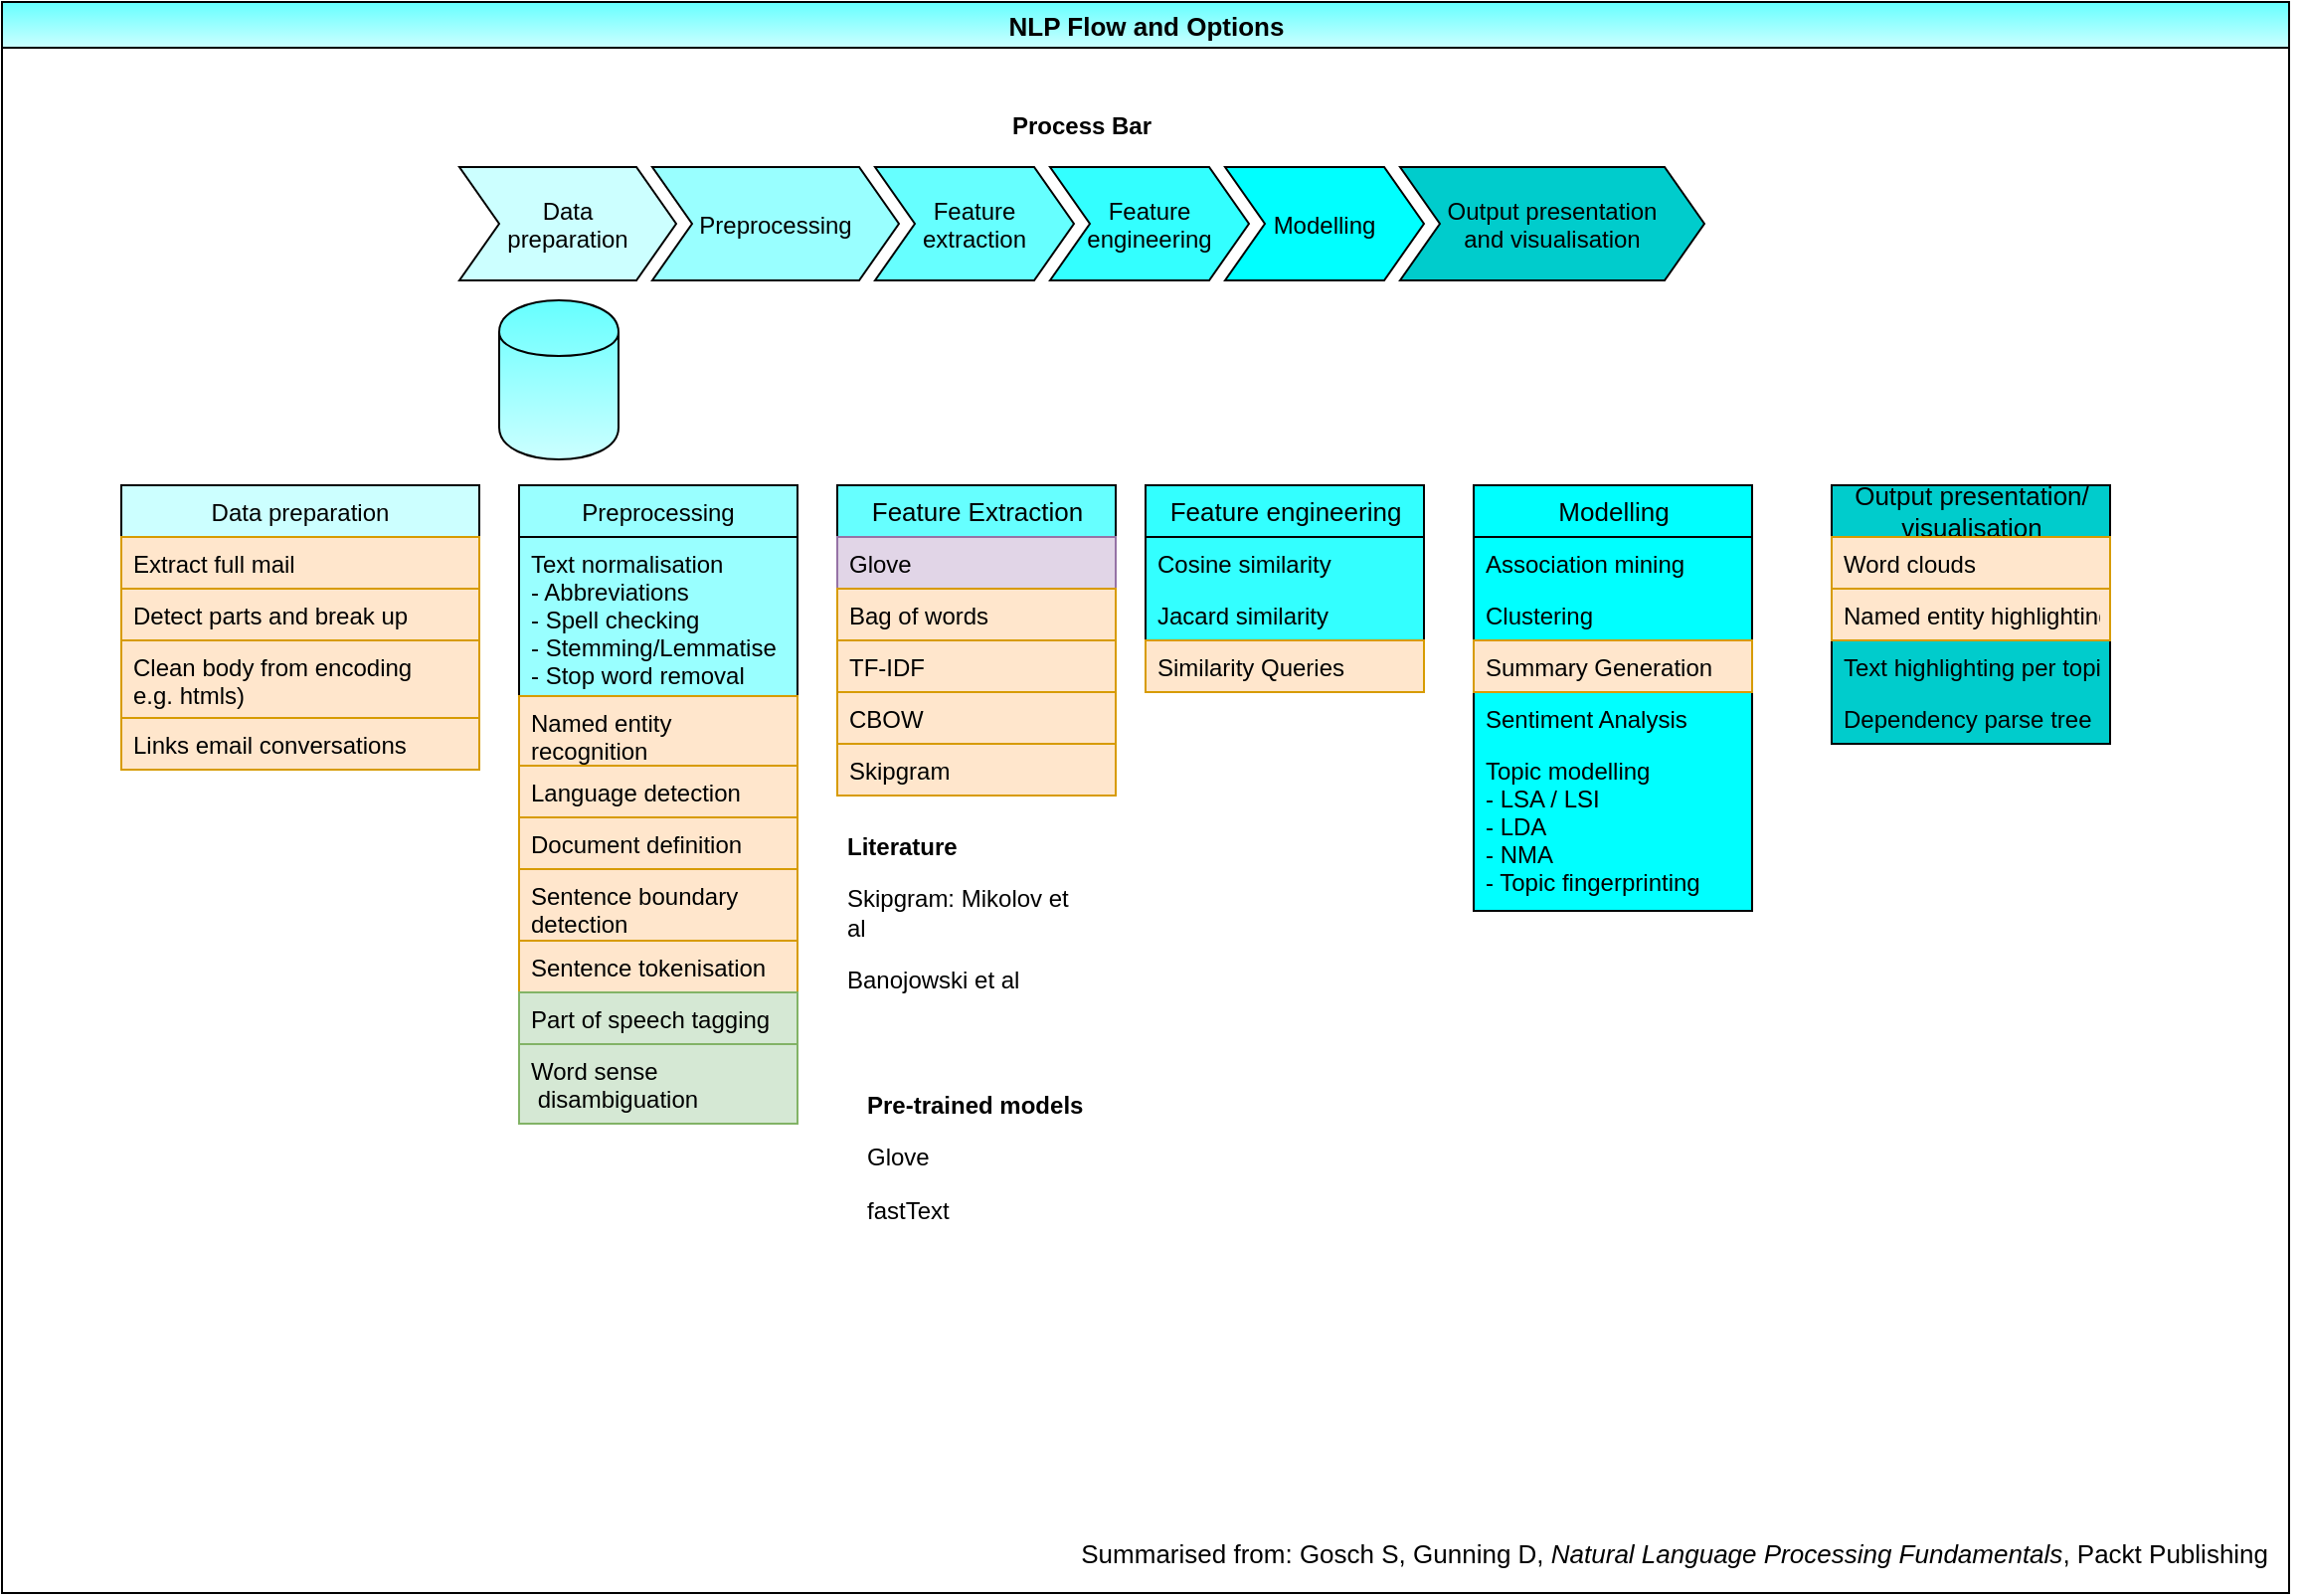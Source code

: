 <mxfile version="13.7.9" type="device" pages="6"><diagram name="NLP flow and options" id="64c3da0e-402f-94eb-ee01-a36477274f13"><mxGraphModel dx="946" dy="680" grid="1" gridSize="10" guides="1" tooltips="1" connect="1" arrows="1" fold="1" page="1" pageScale="1" pageWidth="1169" pageHeight="827" background="none" math="0" shadow="0"><root><mxCell id="0"/><mxCell id="1" value="Diagram" style="" parent="0"/><mxCell id="jm6qjVQnWAfrFwTbQ78f-285" value="Process Bar" style="swimlane;childLayout=stackLayout;horizontal=1;fillColor=none;horizontalStack=1;resizeParent=1;resizeParentMax=0;resizeLast=0;collapsible=0;strokeColor=none;stackBorder=10;stackSpacing=-12;resizable=1;align=center;points=[];fontColor=#000000;" parent="1" vertex="1"><mxGeometry x="230" y="60" width="646" height="100" as="geometry"/></mxCell><mxCell id="jm6qjVQnWAfrFwTbQ78f-286" value="Data &#10;preparation" style="shape=step;perimeter=stepPerimeter;fixedSize=1;points=[];labelBackgroundColor=#CCFFFF;fillColor=#CCFFFF;" parent="jm6qjVQnWAfrFwTbQ78f-285" vertex="1"><mxGeometry x="10" y="33" width="109" height="57" as="geometry"/></mxCell><mxCell id="jm6qjVQnWAfrFwTbQ78f-287" value="Preprocessing" style="shape=step;perimeter=stepPerimeter;fixedSize=1;points=[];fillColor=#99FFFF;" parent="jm6qjVQnWAfrFwTbQ78f-285" vertex="1"><mxGeometry x="107" y="33" width="124" height="57" as="geometry"/></mxCell><mxCell id="jm6qjVQnWAfrFwTbQ78f-288" value="Feature &#10;extraction" style="shape=step;perimeter=stepPerimeter;fixedSize=1;points=[];fillColor=#66FFFF;" parent="jm6qjVQnWAfrFwTbQ78f-285" vertex="1"><mxGeometry x="219" y="33" width="100" height="57" as="geometry"/></mxCell><mxCell id="jm6qjVQnWAfrFwTbQ78f-289" value="Feature &#10;engineering" style="shape=step;perimeter=stepPerimeter;fixedSize=1;points=[];fillColor=#33FFFF;" parent="jm6qjVQnWAfrFwTbQ78f-285" vertex="1"><mxGeometry x="307" y="33" width="100" height="57" as="geometry"/></mxCell><mxCell id="jm6qjVQnWAfrFwTbQ78f-290" value="Modelling" style="shape=step;perimeter=stepPerimeter;fixedSize=1;points=[];fillColor=#00FFFF;" parent="jm6qjVQnWAfrFwTbQ78f-285" vertex="1"><mxGeometry x="395" y="33" width="100" height="57" as="geometry"/></mxCell><mxCell id="jm6qjVQnWAfrFwTbQ78f-298" value="Output presentation&#10;and visualisation" style="shape=step;perimeter=stepPerimeter;fixedSize=1;points=[];fillColor=#00CCCC;" parent="jm6qjVQnWAfrFwTbQ78f-285" vertex="1"><mxGeometry x="483" y="33" width="153" height="57" as="geometry"/></mxCell><mxCell id="jm6qjVQnWAfrFwTbQ78f-324" value="Preprocessing" style="swimlane;fontStyle=0;childLayout=stackLayout;horizontal=1;startSize=26;horizontalStack=0;resizeParent=1;resizeParentMax=0;resizeLast=0;collapsible=1;marginBottom=0;labelBackgroundColor=none;fillColor=#99FFFF;swimlaneFillColor=#99FFFF;" parent="1" vertex="1"><mxGeometry x="270" y="253" width="140" height="321" as="geometry"><mxRectangle x="270" y="253" width="110" height="26" as="alternateBounds"/></mxGeometry></mxCell><mxCell id="jm6qjVQnWAfrFwTbQ78f-325" value="Text normalisation&#10;- Abbreviations&#10;- Spell checking&#10;- Stemming/Lemmatise&#10;- Stop word removal" style="text;strokeColor=none;fillColor=none;align=left;verticalAlign=top;spacingLeft=4;spacingRight=4;overflow=hidden;rotatable=0;points=[[0,0.5],[1,0.5]];portConstraint=eastwest;fontSize=12;labelBackgroundColor=none;" parent="jm6qjVQnWAfrFwTbQ78f-324" vertex="1"><mxGeometry y="26" width="140" height="80" as="geometry"/></mxCell><mxCell id="jm6qjVQnWAfrFwTbQ78f-327" value="Named entity &#10;recognition" style="text;strokeColor=#d79b00;fillColor=#ffe6cc;align=left;verticalAlign=top;spacingLeft=4;spacingRight=4;overflow=hidden;rotatable=0;points=[[0,0.5],[1,0.5]];portConstraint=eastwest;labelBackgroundColor=none;" parent="jm6qjVQnWAfrFwTbQ78f-324" vertex="1"><mxGeometry y="106" width="140" height="35" as="geometry"/></mxCell><mxCell id="jm6qjVQnWAfrFwTbQ78f-326" value="Language detection" style="text;strokeColor=#d79b00;fillColor=#ffe6cc;align=left;verticalAlign=top;spacingLeft=4;spacingRight=4;overflow=hidden;rotatable=0;points=[[0,0.5],[1,0.5]];portConstraint=eastwest;labelBackgroundColor=none;" parent="jm6qjVQnWAfrFwTbQ78f-324" vertex="1"><mxGeometry y="141" width="140" height="26" as="geometry"/></mxCell><mxCell id="jm6qjVQnWAfrFwTbQ78f-329" value="Document definition" style="text;strokeColor=#d79b00;fillColor=#ffe6cc;align=left;verticalAlign=top;spacingLeft=4;spacingRight=4;overflow=hidden;rotatable=0;points=[[0,0.5],[1,0.5]];portConstraint=eastwest;labelBackgroundColor=none;" parent="jm6qjVQnWAfrFwTbQ78f-324" vertex="1"><mxGeometry y="167" width="140" height="26" as="geometry"/></mxCell><mxCell id="jm6qjVQnWAfrFwTbQ78f-328" value="Sentence boundary &#10;detection" style="text;strokeColor=#d79b00;fillColor=#ffe6cc;align=left;verticalAlign=top;spacingLeft=4;spacingRight=4;overflow=hidden;rotatable=0;points=[[0,0.5],[1,0.5]];portConstraint=eastwest;labelBackgroundColor=none;" parent="jm6qjVQnWAfrFwTbQ78f-324" vertex="1"><mxGeometry y="193" width="140" height="36" as="geometry"/></mxCell><mxCell id="jm6qjVQnWAfrFwTbQ78f-330" value="Sentence tokenisation" style="text;strokeColor=#d79b00;fillColor=#ffe6cc;align=left;verticalAlign=top;spacingLeft=4;spacingRight=4;overflow=hidden;rotatable=0;points=[[0,0.5],[1,0.5]];portConstraint=eastwest;labelBackgroundColor=none;" parent="jm6qjVQnWAfrFwTbQ78f-324" vertex="1"><mxGeometry y="229" width="140" height="26" as="geometry"/></mxCell><mxCell id="jm6qjVQnWAfrFwTbQ78f-331" value="Part of speech tagging" style="text;strokeColor=#82b366;fillColor=#d5e8d4;align=left;verticalAlign=top;spacingLeft=4;spacingRight=4;overflow=hidden;rotatable=0;points=[[0,0.5],[1,0.5]];portConstraint=eastwest;labelBackgroundColor=none;" parent="jm6qjVQnWAfrFwTbQ78f-324" vertex="1"><mxGeometry y="255" width="140" height="26" as="geometry"/></mxCell><mxCell id="jm6qjVQnWAfrFwTbQ78f-332" value="Word sense&#10; disambiguation" style="text;strokeColor=#82b366;fillColor=#d5e8d4;align=left;verticalAlign=top;spacingLeft=4;spacingRight=4;overflow=hidden;rotatable=0;points=[[0,0.5],[1,0.5]];portConstraint=eastwest;labelBackgroundColor=none;" parent="jm6qjVQnWAfrFwTbQ78f-324" vertex="1"><mxGeometry y="281" width="140" height="40" as="geometry"/></mxCell><mxCell id="jm6qjVQnWAfrFwTbQ78f-308" value="Data preparation" style="swimlane;fontStyle=0;childLayout=stackLayout;horizontal=1;startSize=26;horizontalStack=0;resizeParent=1;resizeParentMax=0;resizeLast=0;collapsible=1;marginBottom=0;swimlaneFillColor=#CCFFFF;fillColor=#CCFFFF;" parent="1" vertex="1"><mxGeometry x="70" y="253" width="180" height="143" as="geometry"><mxRectangle x="70" y="253" width="120" height="26" as="alternateBounds"/></mxGeometry></mxCell><mxCell id="jm6qjVQnWAfrFwTbQ78f-309" value="Extract full mail" style="text;strokeColor=#d79b00;fillColor=#ffe6cc;align=left;verticalAlign=top;spacingLeft=4;spacingRight=4;overflow=hidden;rotatable=0;points=[[0,0.5],[1,0.5]];portConstraint=eastwest;" parent="jm6qjVQnWAfrFwTbQ78f-308" vertex="1"><mxGeometry y="26" width="180" height="26" as="geometry"/></mxCell><mxCell id="jm6qjVQnWAfrFwTbQ78f-323" value="Detect parts and break up&#10;" style="text;strokeColor=#d79b00;fillColor=#ffe6cc;align=left;verticalAlign=top;spacingLeft=4;spacingRight=4;overflow=hidden;rotatable=0;points=[[0,0.5],[1,0.5]];portConstraint=eastwest;" parent="jm6qjVQnWAfrFwTbQ78f-308" vertex="1"><mxGeometry y="52" width="180" height="26" as="geometry"/></mxCell><mxCell id="jm6qjVQnWAfrFwTbQ78f-310" value="Clean body from encoding &#10;e.g. htmls)" style="text;strokeColor=#d79b00;fillColor=#ffe6cc;align=left;verticalAlign=top;spacingLeft=4;spacingRight=4;overflow=hidden;rotatable=0;points=[[0,0.5],[1,0.5]];portConstraint=eastwest;" parent="jm6qjVQnWAfrFwTbQ78f-308" vertex="1"><mxGeometry y="78" width="180" height="39" as="geometry"/></mxCell><mxCell id="jm6qjVQnWAfrFwTbQ78f-311" value="Links email conversations" style="text;strokeColor=#d79b00;fillColor=#ffe6cc;align=left;verticalAlign=top;spacingLeft=4;spacingRight=4;overflow=hidden;rotatable=0;points=[[0,0.5],[1,0.5]];portConstraint=eastwest;" parent="jm6qjVQnWAfrFwTbQ78f-308" vertex="1"><mxGeometry y="117" width="180" height="26" as="geometry"/></mxCell><mxCell id="jm6qjVQnWAfrFwTbQ78f-336" value="&lt;span style=&quot;&quot;&gt;Feature Extraction&lt;/span&gt;" style="swimlane;fontStyle=0;childLayout=stackLayout;horizontal=1;startSize=26;horizontalStack=0;resizeParent=1;resizeParentMax=0;resizeLast=0;collapsible=1;marginBottom=0;labelBackgroundColor=none;fontSize=13;html=1;fillColor=#66FFFF;swimlaneFillColor=#66FFFF;" parent="1" vertex="1"><mxGeometry x="430" y="253" width="140" height="156" as="geometry"><mxRectangle x="430" y="253" width="140" height="26" as="alternateBounds"/></mxGeometry></mxCell><mxCell id="jm6qjVQnWAfrFwTbQ78f-357" value="Glove" style="text;strokeColor=#9673a6;fillColor=#e1d5e7;align=left;verticalAlign=top;spacingLeft=4;spacingRight=4;overflow=hidden;rotatable=0;points=[[0,0.5],[1,0.5]];portConstraint=eastwest;" parent="jm6qjVQnWAfrFwTbQ78f-336" vertex="1"><mxGeometry y="26" width="140" height="26" as="geometry"/></mxCell><mxCell id="jm6qjVQnWAfrFwTbQ78f-337" value="Bag of words" style="text;strokeColor=#d79b00;fillColor=#ffe6cc;align=left;verticalAlign=top;spacingLeft=4;spacingRight=4;overflow=hidden;rotatable=0;points=[[0,0.5],[1,0.5]];portConstraint=eastwest;" parent="jm6qjVQnWAfrFwTbQ78f-336" vertex="1"><mxGeometry y="52" width="140" height="26" as="geometry"/></mxCell><mxCell id="jm6qjVQnWAfrFwTbQ78f-338" value="TF-IDF" style="text;strokeColor=#d79b00;fillColor=#ffe6cc;align=left;verticalAlign=top;spacingLeft=4;spacingRight=4;overflow=hidden;rotatable=0;points=[[0,0.5],[1,0.5]];portConstraint=eastwest;" parent="jm6qjVQnWAfrFwTbQ78f-336" vertex="1"><mxGeometry y="78" width="140" height="26" as="geometry"/></mxCell><mxCell id="jm6qjVQnWAfrFwTbQ78f-339" value="CBOW " style="text;strokeColor=#d79b00;fillColor=#ffe6cc;align=left;verticalAlign=top;spacingLeft=4;spacingRight=4;overflow=hidden;rotatable=0;points=[[0,0.5],[1,0.5]];portConstraint=eastwest;" parent="jm6qjVQnWAfrFwTbQ78f-336" vertex="1"><mxGeometry y="104" width="140" height="26" as="geometry"/></mxCell><mxCell id="jm6qjVQnWAfrFwTbQ78f-340" value="Skipgram" style="text;strokeColor=#d79b00;fillColor=#ffe6cc;align=left;verticalAlign=top;spacingLeft=4;spacingRight=4;overflow=hidden;rotatable=0;points=[[0,0.5],[1,0.5]];portConstraint=eastwest;" parent="jm6qjVQnWAfrFwTbQ78f-336" vertex="1"><mxGeometry y="130" width="140" height="26" as="geometry"/></mxCell><mxCell id="jm6qjVQnWAfrFwTbQ78f-342" value="Feature engineering" style="swimlane;fontStyle=0;childLayout=stackLayout;horizontal=1;startSize=26;horizontalStack=0;resizeParent=1;resizeParentMax=0;resizeLast=0;collapsible=1;marginBottom=0;labelBackgroundColor=none;fontSize=13;html=1;swimlaneFillColor=#33FFFF;fillColor=#33FFFF;" parent="1" vertex="1"><mxGeometry x="585" y="253" width="140" height="104" as="geometry"><mxRectangle x="585" y="253" width="150" height="26" as="alternateBounds"/></mxGeometry></mxCell><mxCell id="jm6qjVQnWAfrFwTbQ78f-343" value="Cosine similarity" style="text;strokeColor=none;fillColor=none;align=left;verticalAlign=top;spacingLeft=4;spacingRight=4;overflow=hidden;rotatable=0;points=[[0,0.5],[1,0.5]];portConstraint=eastwest;" parent="jm6qjVQnWAfrFwTbQ78f-342" vertex="1"><mxGeometry y="26" width="140" height="26" as="geometry"/></mxCell><mxCell id="jm6qjVQnWAfrFwTbQ78f-344" value="Jacard similarity" style="text;strokeColor=none;fillColor=none;align=left;verticalAlign=top;spacingLeft=4;spacingRight=4;overflow=hidden;rotatable=0;points=[[0,0.5],[1,0.5]];portConstraint=eastwest;" parent="jm6qjVQnWAfrFwTbQ78f-342" vertex="1"><mxGeometry y="52" width="140" height="26" as="geometry"/></mxCell><mxCell id="8zgstl0u_AtQzKdKimGw-1" value="Similarity Queries" style="text;strokeColor=#d79b00;fillColor=#ffe6cc;align=left;verticalAlign=top;spacingLeft=4;spacingRight=4;overflow=hidden;rotatable=0;points=[[0,0.5],[1,0.5]];portConstraint=eastwest;" parent="jm6qjVQnWAfrFwTbQ78f-342" vertex="1"><mxGeometry y="78" width="140" height="26" as="geometry"/></mxCell><mxCell id="jm6qjVQnWAfrFwTbQ78f-346" value="&lt;span style=&quot;&quot;&gt;Modelling&lt;/span&gt;" style="swimlane;fontStyle=0;childLayout=stackLayout;horizontal=1;startSize=26;horizontalStack=0;resizeParent=1;resizeParentMax=0;resizeLast=0;collapsible=1;marginBottom=0;labelBackgroundColor=none;fontSize=13;html=1;glass=0;shadow=0;rounded=0;sketch=0;gradientColor=none;fillColor=#00FFFF;swimlaneFillColor=#00FFFF;" parent="1" vertex="1"><mxGeometry x="750" y="253" width="140" height="214" as="geometry"><mxRectangle x="750" y="253" width="90" height="26" as="alternateBounds"/></mxGeometry></mxCell><mxCell id="jm6qjVQnWAfrFwTbQ78f-347" value="Association mining" style="text;strokeColor=none;fillColor=none;align=left;verticalAlign=top;spacingLeft=4;spacingRight=4;overflow=hidden;rotatable=0;points=[[0,0.5],[1,0.5]];portConstraint=eastwest;" parent="jm6qjVQnWAfrFwTbQ78f-346" vertex="1"><mxGeometry y="26" width="140" height="26" as="geometry"/></mxCell><mxCell id="jm6qjVQnWAfrFwTbQ78f-348" value="Clustering" style="text;strokeColor=none;fillColor=none;align=left;verticalAlign=top;spacingLeft=4;spacingRight=4;overflow=hidden;rotatable=0;points=[[0,0.5],[1,0.5]];portConstraint=eastwest;" parent="jm6qjVQnWAfrFwTbQ78f-346" vertex="1"><mxGeometry y="52" width="140" height="26" as="geometry"/></mxCell><mxCell id="jm6qjVQnWAfrFwTbQ78f-349" value="Summary Generation" style="text;strokeColor=#d79b00;fillColor=#ffe6cc;align=left;verticalAlign=top;spacingLeft=4;spacingRight=4;overflow=hidden;rotatable=0;points=[[0,0.5],[1,0.5]];portConstraint=eastwest;" parent="jm6qjVQnWAfrFwTbQ78f-346" vertex="1"><mxGeometry y="78" width="140" height="26" as="geometry"/></mxCell><mxCell id="jm6qjVQnWAfrFwTbQ78f-350" value="Sentiment Analysis" style="text;strokeColor=none;fillColor=none;align=left;verticalAlign=top;spacingLeft=4;spacingRight=4;overflow=hidden;rotatable=0;points=[[0,0.5],[1,0.5]];portConstraint=eastwest;" parent="jm6qjVQnWAfrFwTbQ78f-346" vertex="1"><mxGeometry y="104" width="140" height="26" as="geometry"/></mxCell><mxCell id="jm6qjVQnWAfrFwTbQ78f-351" value="Topic modelling&#10;- LSA / LSI&#10;- LDA&#10;- NMA&#10;- Topic fingerprinting" style="text;strokeColor=none;fillColor=none;align=left;verticalAlign=top;spacingLeft=4;spacingRight=4;overflow=hidden;rotatable=0;points=[[0,0.5],[1,0.5]];portConstraint=eastwest;" parent="jm6qjVQnWAfrFwTbQ78f-346" vertex="1"><mxGeometry y="130" width="140" height="84" as="geometry"/></mxCell><mxCell id="jm6qjVQnWAfrFwTbQ78f-353" value="Output presentation/&lt;br&gt;visualisation" style="swimlane;fontStyle=0;childLayout=stackLayout;horizontal=1;startSize=26;horizontalStack=0;resizeParent=1;resizeParentMax=0;resizeLast=0;collapsible=1;marginBottom=0;rounded=0;shadow=0;glass=0;labelBackgroundColor=none;fontSize=13;html=1;fillColor=#00CCCC;swimlaneFillColor=#00CCCC;" parent="1" vertex="1"><mxGeometry x="930" y="253" width="140" height="130" as="geometry"><mxRectangle x="930" y="253" width="150" height="27" as="alternateBounds"/></mxGeometry></mxCell><mxCell id="jm6qjVQnWAfrFwTbQ78f-354" value="Word clouds" style="text;strokeColor=#d79b00;fillColor=#ffe6cc;align=left;verticalAlign=top;spacingLeft=4;spacingRight=4;overflow=hidden;rotatable=0;points=[[0,0.5],[1,0.5]];portConstraint=eastwest;" parent="jm6qjVQnWAfrFwTbQ78f-353" vertex="1"><mxGeometry y="26" width="140" height="26" as="geometry"/></mxCell><mxCell id="jm6qjVQnWAfrFwTbQ78f-355" value="Named entity highlighting" style="text;strokeColor=#d79b00;fillColor=#ffe6cc;align=left;verticalAlign=top;spacingLeft=4;spacingRight=4;overflow=hidden;rotatable=0;points=[[0,0.5],[1,0.5]];portConstraint=eastwest;" parent="jm6qjVQnWAfrFwTbQ78f-353" vertex="1"><mxGeometry y="52" width="140" height="26" as="geometry"/></mxCell><mxCell id="jm6qjVQnWAfrFwTbQ78f-356" value="Text highlighting per topic" style="text;strokeColor=none;fillColor=none;align=left;verticalAlign=top;spacingLeft=4;spacingRight=4;overflow=hidden;rotatable=0;points=[[0,0.5],[1,0.5]];portConstraint=eastwest;" parent="jm6qjVQnWAfrFwTbQ78f-353" vertex="1"><mxGeometry y="78" width="140" height="26" as="geometry"/></mxCell><mxCell id="71vxhxDMd9MlpW4nPa9g-6" value="Dependency parse tree" style="text;strokeColor=none;fillColor=none;align=left;verticalAlign=top;spacingLeft=4;spacingRight=4;overflow=hidden;rotatable=0;points=[[0,0.5],[1,0.5]];portConstraint=eastwest;" vertex="1" parent="jm6qjVQnWAfrFwTbQ78f-353"><mxGeometry y="104" width="140" height="26" as="geometry"/></mxCell><mxCell id="Z45SGaZt_u0ZzjJGH7AT-1" value="&lt;h1 style=&quot;font-size: 12px&quot;&gt;&lt;font style=&quot;font-size: 12px&quot;&gt;Literature&lt;/font&gt;&lt;/h1&gt;&lt;p style=&quot;font-size: 12px&quot;&gt;Skipgram: Mikolov et al&lt;/p&gt;&lt;p style=&quot;font-size: 12px&quot;&gt;Banojowski et al&lt;/p&gt;" style="text;html=1;strokeColor=none;fillColor=none;spacing=5;spacingTop=-20;whiteSpace=wrap;overflow=hidden;rounded=0;shadow=0;glass=0;labelBackgroundColor=none;fontSize=13;" parent="1" vertex="1"><mxGeometry x="430" y="430" width="130" height="120" as="geometry"/></mxCell><mxCell id="Z45SGaZt_u0ZzjJGH7AT-3" value="&lt;h1 style=&quot;font-size: 12px&quot;&gt;&lt;font style=&quot;font-size: 12px&quot;&gt;Pre-trained models&lt;/font&gt;&lt;/h1&gt;&lt;p style=&quot;font-size: 12px&quot;&gt;Glove&lt;/p&gt;&lt;p style=&quot;font-size: 12px&quot;&gt;fastText&lt;/p&gt;" style="text;html=1;strokeColor=none;fillColor=none;spacing=5;spacingTop=-20;whiteSpace=wrap;overflow=hidden;rounded=0;shadow=0;glass=0;labelBackgroundColor=none;fontSize=13;" parent="1" vertex="1"><mxGeometry x="440" y="560" width="130" height="120" as="geometry"/></mxCell><mxCell id="Z45SGaZt_u0ZzjJGH7AT-4" value="" style="shape=cylinder;whiteSpace=wrap;html=1;boundedLbl=1;backgroundOutline=1;rounded=0;shadow=0;glass=0;labelBackgroundColor=none;fillColor=#66FFFF;gradientColor=#CCFFFF;fontSize=13;" parent="1" vertex="1"><mxGeometry x="260" y="160" width="60" height="80" as="geometry"/></mxCell><mxCell id="YFDSsa6sW1VCybhzudjC-43" value="Frame info" style="locked=1;" parent="0"/><mxCell id="YFDSsa6sW1VCybhzudjC-46" value="NLP Flow and Options" style="swimlane;rounded=0;shadow=0;glass=0;labelBackgroundColor=none;fillColor=#66FFFF;gradientColor=#CCFFFF;fontSize=13;html=1;" parent="YFDSsa6sW1VCybhzudjC-43" vertex="1"><mxGeometry x="10" y="10" width="1150" height="800" as="geometry"/></mxCell><mxCell id="YFDSsa6sW1VCybhzudjC-47" value="Summarised from: Gosch S, Gunning D, &lt;i&gt;Natural Language Processing Fundamentals&lt;/i&gt;, Packt Publishing&amp;nbsp; &amp;nbsp;" style="text;html=1;align=center;verticalAlign=middle;resizable=0;points=[];autosize=1;fontSize=13;" parent="YFDSsa6sW1VCybhzudjC-46" vertex="1"><mxGeometry x="536" y="770" width="620" height="20" as="geometry"/></mxCell></root></mxGraphModel></diagram><diagram id="KsdrTZNmenQZlxltqivs" name="Text summarisation"><mxGraphModel dx="946" dy="680" grid="1" gridSize="10" guides="1" tooltips="1" connect="1" arrows="1" fold="1" page="1" pageScale="1" pageWidth="1169" pageHeight="827" math="0" shadow="0"><root><mxCell id="LJLh2O4x7XrNRLVE8ih2-0"/><mxCell id="LJLh2O4x7XrNRLVE8ih2-1" value="Diagrams" style="" parent="LJLh2O4x7XrNRLVE8ih2-0"/><mxCell id="hlVvyfehtSUWmTwlGdSo-25" value="Summarisation model" style="ellipse;whiteSpace=wrap;html=1;aspect=fixed;rounded=0;shadow=0;glass=0;labelBackgroundColor=none;fillColor=#66FFFF;gradientColor=#CCFFFF;fontSize=13;" parent="LJLh2O4x7XrNRLVE8ih2-1" vertex="1"><mxGeometry x="349" y="300" width="90" height="90" as="geometry"/></mxCell><mxCell id="hlVvyfehtSUWmTwlGdSo-26" value="Generic" style="whiteSpace=wrap;html=1;aspect=fixed;rounded=0;shadow=0;glass=0;labelBackgroundColor=none;fillColor=#66FFFF;gradientColor=#CCFFFF;fontSize=13;" parent="LJLh2O4x7XrNRLVE8ih2-1" vertex="1"><mxGeometry x="233" y="180" width="80" height="80" as="geometry"/></mxCell><mxCell id="hlVvyfehtSUWmTwlGdSo-27" value="Domain specific" style="whiteSpace=wrap;html=1;aspect=fixed;rounded=0;shadow=0;glass=0;labelBackgroundColor=none;fillColor=#66FFFF;gradientColor=#CCFFFF;fontSize=13;" parent="LJLh2O4x7XrNRLVE8ih2-1" vertex="1"><mxGeometry x="353" y="180" width="80" height="80" as="geometry"/></mxCell><mxCell id="hlVvyfehtSUWmTwlGdSo-28" value="Query based" style="whiteSpace=wrap;html=1;aspect=fixed;rounded=0;shadow=0;glass=0;labelBackgroundColor=none;fillColor=#66FFFF;gradientColor=#CCFFFF;fontSize=13;" parent="LJLh2O4x7XrNRLVE8ih2-1" vertex="1"><mxGeometry x="463" y="180" width="80" height="80" as="geometry"/></mxCell><mxCell id="hlVvyfehtSUWmTwlGdSo-30" value="" style="curved=1;endArrow=classic;html=1;fontSize=13;exitX=0.388;exitY=1;exitDx=0;exitDy=0;exitPerimeter=0;entryX=0;entryY=0;entryDx=0;entryDy=0;" parent="LJLh2O4x7XrNRLVE8ih2-1" source="hlVvyfehtSUWmTwlGdSo-26" target="hlVvyfehtSUWmTwlGdSo-25" edge="1"><mxGeometry width="50" height="50" relative="1" as="geometry"><mxPoint x="263" y="330" as="sourcePoint"/><mxPoint x="313" y="280" as="targetPoint"/><Array as="points"><mxPoint x="323" y="280"/><mxPoint x="273" y="300"/></Array></mxGeometry></mxCell><mxCell id="hlVvyfehtSUWmTwlGdSo-32" value="" style="curved=1;endArrow=classic;html=1;fontSize=13;exitX=0.388;exitY=1;exitDx=0;exitDy=0;exitPerimeter=0;" parent="LJLh2O4x7XrNRLVE8ih2-1" edge="1"><mxGeometry width="50" height="50" relative="1" as="geometry"><mxPoint x="383.0" y="260" as="sourcePoint"/><mxPoint x="392" y="300" as="targetPoint"/><Array as="points"><mxPoint x="441.96" y="280"/><mxPoint x="391.96" y="300"/></Array></mxGeometry></mxCell><mxCell id="hlVvyfehtSUWmTwlGdSo-33" value="" style="curved=1;endArrow=classic;html=1;fontSize=13;exitX=0.388;exitY=1;exitDx=0;exitDy=0;exitPerimeter=0;entryX=1;entryY=0;entryDx=0;entryDy=0;" parent="LJLh2O4x7XrNRLVE8ih2-1" target="hlVvyfehtSUWmTwlGdSo-25" edge="1"><mxGeometry width="50" height="50" relative="1" as="geometry"><mxPoint x="493" y="260" as="sourcePoint"/><mxPoint x="502" y="300" as="targetPoint"/><Array as="points"><mxPoint x="551.96" y="280"/><mxPoint x="493" y="290"/></Array></mxGeometry></mxCell><mxCell id="hlVvyfehtSUWmTwlGdSo-34" value="Input:&lt;br&gt;single / multiple" style="shape=document;whiteSpace=wrap;html=1;boundedLbl=1;rounded=0;shadow=0;glass=0;labelBackgroundColor=none;fillColor=#66FFFF;gradientColor=#CCFFFF;fontSize=13;" parent="LJLh2O4x7XrNRLVE8ih2-1" vertex="1"><mxGeometry x="130" y="312" width="120" height="80" as="geometry"/></mxCell><mxCell id="hlVvyfehtSUWmTwlGdSo-35" value="" style="endArrow=classic;html=1;fontSize=13;entryX=0;entryY=0.5;entryDx=0;entryDy=0;exitX=1.017;exitY=0.413;exitDx=0;exitDy=0;exitPerimeter=0;" parent="LJLh2O4x7XrNRLVE8ih2-1" source="hlVvyfehtSUWmTwlGdSo-34" target="hlVvyfehtSUWmTwlGdSo-25" edge="1"><mxGeometry width="50" height="50" relative="1" as="geometry"><mxPoint x="233" y="340" as="sourcePoint"/><mxPoint x="343" y="340" as="targetPoint"/></mxGeometry></mxCell><mxCell id="hlVvyfehtSUWmTwlGdSo-36" value="Extractive /&lt;br&gt;abstractive" style="shape=note;whiteSpace=wrap;html=1;backgroundOutline=1;darkOpacity=0.05;rounded=0;shadow=0;glass=0;labelBackgroundColor=none;fillColor=#66FFFF;gradientColor=#CCFFFF;fontSize=13;" parent="LJLh2O4x7XrNRLVE8ih2-1" vertex="1"><mxGeometry x="535" y="295" width="80" height="100" as="geometry"/></mxCell><mxCell id="hlVvyfehtSUWmTwlGdSo-37" value="" style="endArrow=classic;html=1;fontSize=13;entryX=0;entryY=0.5;entryDx=0;entryDy=0;exitX=1.017;exitY=0.413;exitDx=0;exitDy=0;exitPerimeter=0;" parent="LJLh2O4x7XrNRLVE8ih2-1" edge="1"><mxGeometry width="50" height="50" relative="1" as="geometry"><mxPoint x="439" y="344.54" as="sourcePoint"/><mxPoint x="535.96" y="344.5" as="targetPoint"/></mxGeometry></mxCell><mxCell id="hlVvyfehtSUWmTwlGdSo-40" value="&lt;h1&gt;Text summarisation overview&lt;/h1&gt;&lt;p&gt;This is an overview of text summarisation techniques. A summarisation can have three forms indicated in blue.&amp;nbsp; The input to the left can single or multiple documents as inputs.&amp;nbsp; The output can be extractive, or abstractive. Extractive uses sentences that exist withn the text.&amp;nbsp; Abstractive generates new text.&lt;/p&gt;" style="text;html=1;strokeColor=none;fillColor=none;spacing=5;spacingTop=-20;whiteSpace=wrap;overflow=hidden;rounded=0;shadow=0;glass=0;labelBackgroundColor=none;fontSize=13;" parent="LJLh2O4x7XrNRLVE8ih2-1" vertex="1"><mxGeometry x="160" y="30" width="500" height="130" as="geometry"/></mxCell><mxCell id="hlVvyfehtSUWmTwlGdSo-42" value="Documents" style="shape=document;whiteSpace=wrap;html=1;boundedLbl=1;rounded=0;shadow=0;glass=0;labelBackgroundColor=none;fillColor=#66FFFF;gradientColor=#CCFFFF;fontSize=13;" parent="LJLh2O4x7XrNRLVE8ih2-1" vertex="1"><mxGeometry x="85" y="560" width="120" height="80" as="geometry"/></mxCell><mxCell id="hlVvyfehtSUWmTwlGdSo-43" value="Extract text" style="shape=step;perimeter=stepPerimeter;whiteSpace=wrap;html=1;fixedSize=1;rounded=0;shadow=0;glass=0;labelBackgroundColor=none;fillColor=#66FFFF;gradientColor=#CCFFFF;fontSize=13;" parent="LJLh2O4x7XrNRLVE8ih2-1" vertex="1"><mxGeometry x="235" y="560" width="120" height="80" as="geometry"/></mxCell><mxCell id="hlVvyfehtSUWmTwlGdSo-44" value="Extract &lt;br&gt;sentences" style="shape=step;perimeter=stepPerimeter;whiteSpace=wrap;html=1;fixedSize=1;rounded=0;shadow=0;glass=0;labelBackgroundColor=none;fillColor=#66FFFF;gradientColor=#CCFFFF;fontSize=13;" parent="LJLh2O4x7XrNRLVE8ih2-1" vertex="1"><mxGeometry x="335" y="560" width="120" height="80" as="geometry"/></mxCell><mxCell id="m2FLk3VvA-ME27jLXS_h-0" value="" style="shape=curlyBracket;whiteSpace=wrap;html=1;rounded=1;shadow=0;glass=0;labelBackgroundColor=none;fillColor=#66FFFF;gradientColor=#CCFFFF;fontSize=13;direction=north;" parent="LJLh2O4x7XrNRLVE8ih2-1" vertex="1"><mxGeometry x="235" y="670" width="210" height="20" as="geometry"/></mxCell><mxCell id="m2FLk3VvA-ME27jLXS_h-3" value="Pre-processing" style="text;html=1;strokeColor=none;fillColor=none;align=center;verticalAlign=middle;whiteSpace=wrap;rounded=0;shadow=0;glass=0;labelBackgroundColor=none;fontSize=13;" parent="LJLh2O4x7XrNRLVE8ih2-1" vertex="1"><mxGeometry x="337.5" y="700" width="95" height="20" as="geometry"/></mxCell><mxCell id="m2FLk3VvA-ME27jLXS_h-5" value="Vectorise" style="shape=step;perimeter=stepPerimeter;whiteSpace=wrap;html=1;fixedSize=1;rounded=0;shadow=0;glass=0;labelBackgroundColor=none;fillColor=#66FFFF;gradientColor=#CCFFFF;fontSize=13;" parent="LJLh2O4x7XrNRLVE8ih2-1" vertex="1"><mxGeometry x="478" y="560" width="120" height="80" as="geometry"/></mxCell><mxCell id="m2FLk3VvA-ME27jLXS_h-6" value="Group &lt;br&gt;in &lt;br&gt;similarity matrix" style="shape=step;perimeter=stepPerimeter;whiteSpace=wrap;html=1;fixedSize=1;rounded=0;shadow=0;glass=0;labelBackgroundColor=none;fillColor=#66FFFF;gradientColor=#CCFFFF;fontSize=13;" parent="LJLh2O4x7XrNRLVE8ih2-1" vertex="1"><mxGeometry x="573" y="560" width="120" height="80" as="geometry"/></mxCell><mxCell id="m2FLk3VvA-ME27jLXS_h-7" value="Construct&amp;nbsp;&lt;br&gt;graph" style="shape=step;perimeter=stepPerimeter;whiteSpace=wrap;html=1;fixedSize=1;rounded=0;shadow=0;glass=0;labelBackgroundColor=none;fillColor=#66FFFF;gradientColor=#CCFFFF;fontSize=13;" parent="LJLh2O4x7XrNRLVE8ih2-1" vertex="1"><mxGeometry x="733" y="560" width="120" height="80" as="geometry"/></mxCell><mxCell id="m2FLk3VvA-ME27jLXS_h-8" value="Rank" style="shape=step;perimeter=stepPerimeter;whiteSpace=wrap;html=1;fixedSize=1;rounded=0;shadow=0;glass=0;labelBackgroundColor=none;fillColor=#66FFFF;gradientColor=#CCFFFF;fontSize=13;" parent="LJLh2O4x7XrNRLVE8ih2-1" vertex="1"><mxGeometry x="833" y="560" width="120" height="80" as="geometry"/></mxCell><mxCell id="m2FLk3VvA-ME27jLXS_h-9" value="" style="shape=curlyBracket;whiteSpace=wrap;html=1;rounded=1;shadow=0;glass=0;labelBackgroundColor=none;fillColor=#66FFFF;gradientColor=#CCFFFF;fontSize=13;direction=north;" parent="LJLh2O4x7XrNRLVE8ih2-1" vertex="1"><mxGeometry x="483" y="670" width="210" height="20" as="geometry"/></mxCell><mxCell id="m2FLk3VvA-ME27jLXS_h-10" value="Feature extraction /&lt;br&gt;engineering" style="text;html=1;strokeColor=none;fillColor=none;align=center;verticalAlign=middle;whiteSpace=wrap;rounded=0;shadow=0;glass=0;labelBackgroundColor=none;fontSize=13;" parent="LJLh2O4x7XrNRLVE8ih2-1" vertex="1"><mxGeometry x="540.5" y="710" width="95" height="20" as="geometry"/></mxCell><mxCell id="m2FLk3VvA-ME27jLXS_h-11" value="" style="shape=curlyBracket;whiteSpace=wrap;html=1;rounded=1;shadow=0;glass=0;labelBackgroundColor=none;fillColor=#66FFFF;gradientColor=#CCFFFF;fontSize=13;direction=north;" parent="LJLh2O4x7XrNRLVE8ih2-1" vertex="1"><mxGeometry x="733" y="670" width="210" height="20" as="geometry"/></mxCell><mxCell id="m2FLk3VvA-ME27jLXS_h-12" value="Modelling" style="text;html=1;strokeColor=none;fillColor=none;align=center;verticalAlign=middle;whiteSpace=wrap;rounded=0;shadow=0;glass=0;labelBackgroundColor=none;fontSize=13;" parent="LJLh2O4x7XrNRLVE8ih2-1" vertex="1"><mxGeometry x="790.5" y="700" width="95" height="20" as="geometry"/></mxCell><mxCell id="kq9_PytHGMHQEch_-REn-0" value="Summary" style="shape=note;whiteSpace=wrap;html=1;backgroundOutline=1;darkOpacity=0.05;rounded=0;shadow=0;glass=0;labelBackgroundColor=none;fillColor=#66FFFF;gradientColor=#CCFFFF;fontSize=13;" parent="LJLh2O4x7XrNRLVE8ih2-1" vertex="1"><mxGeometry x="1010" y="560" width="80" height="100" as="geometry"/></mxCell><mxCell id="kq9_PytHGMHQEch_-REn-3" value="Presentation /&lt;br&gt;Visualisation" style="text;html=1;strokeColor=none;fillColor=none;align=center;verticalAlign=middle;whiteSpace=wrap;rounded=0;shadow=0;glass=0;labelBackgroundColor=none;fontSize=13;" parent="LJLh2O4x7XrNRLVE8ih2-1" vertex="1"><mxGeometry x="1002.5" y="690" width="95" height="20" as="geometry"/></mxCell><mxCell id="4Au2lAc8Nh_V84QmooP--0" value="Frame" style="locked=1;" parent="LJLh2O4x7XrNRLVE8ih2-0"/><mxCell id="GB0GhT5l1UNUEo7v0HSn-0" value="Text Summarisation" style="swimlane;rounded=0;shadow=0;glass=0;labelBackgroundColor=none;fillColor=#66FFFF;gradientColor=#CCFFFF;fontSize=13;html=1;" parent="4Au2lAc8Nh_V84QmooP--0" vertex="1"><mxGeometry x="10" y="10" width="1150" height="800" as="geometry"/></mxCell><mxCell id="GB0GhT5l1UNUEo7v0HSn-1" value="Summarised from: Gosch S, Gunning D, &lt;i&gt;Natural Language Processing Fundamentals&lt;/i&gt;, Packt Publishing&amp;nbsp; &amp;nbsp;" style="text;html=1;align=center;verticalAlign=middle;resizable=0;points=[];autosize=1;fontSize=13;" parent="GB0GhT5l1UNUEo7v0HSn-0" vertex="1"><mxGeometry x="536" y="770" width="620" height="20" as="geometry"/></mxCell></root></mxGraphModel></diagram><diagram name="Relationships" id="1NWB48iJaWJpa9ONIUpp"><mxGraphModel dx="946" dy="680" grid="1" gridSize="10" guides="1" tooltips="1" connect="1" arrows="1" fold="1" page="1" pageScale="1" pageWidth="1169" pageHeight="827" math="0" shadow="0"><root><mxCell id="gOfQ_F-pwAYhXhu_hoPE-0"/><mxCell id="gOfQ_F-pwAYhXhu_hoPE-1" value="Diagrams" style="" parent="gOfQ_F-pwAYhXhu_hoPE-0"/><mxCell id="gOfQ_F-pwAYhXhu_hoPE-13" value="&lt;h1&gt;Email summarisation overview&lt;/h1&gt;&lt;p&gt;This is an overview of what is at our disposal to extract email summaries.&lt;/p&gt;" style="text;html=1;strokeColor=none;fillColor=none;spacing=5;spacingTop=-20;whiteSpace=wrap;overflow=hidden;rounded=0;shadow=0;glass=0;labelBackgroundColor=none;fontSize=13;" parent="gOfQ_F-pwAYhXhu_hoPE-1" vertex="1"><mxGeometry x="160" y="30" width="500" height="130" as="geometry"/></mxCell><mxCell id="gOfQ_F-pwAYhXhu_hoPE-44" value="Email" style="ellipse;whiteSpace=wrap;html=1;align=center;newEdgeStyle={&quot;edgeStyle&quot;:&quot;entityRelationEdgeStyle&quot;,&quot;startArrow&quot;:&quot;none&quot;,&quot;endArrow&quot;:&quot;none&quot;,&quot;segment&quot;:10,&quot;curved&quot;:1};treeFolding=1;treeMoving=1;" parent="gOfQ_F-pwAYhXhu_hoPE-1" vertex="1"><mxGeometry x="110" y="288" width="100" height="40" as="geometry"/></mxCell><mxCell id="gOfQ_F-pwAYhXhu_hoPE-45" value="Addressees" style="whiteSpace=wrap;html=1;rounded=1;arcSize=50;align=center;verticalAlign=middle;strokeWidth=1;autosize=1;spacing=4;treeFolding=1;treeMoving=1;newEdgeStyle={&quot;edgeStyle&quot;:&quot;entityRelationEdgeStyle&quot;,&quot;startArrow&quot;:&quot;none&quot;,&quot;endArrow&quot;:&quot;none&quot;,&quot;segment&quot;:10,&quot;curved&quot;:1};" parent="gOfQ_F-pwAYhXhu_hoPE-1" vertex="1"><mxGeometry x="266" y="258" width="100" height="30" as="geometry"/></mxCell><mxCell id="gOfQ_F-pwAYhXhu_hoPE-46" value="" style="edgeStyle=entityRelationEdgeStyle;startArrow=none;endArrow=none;segment=10;curved=1;exitX=1;exitY=0;exitDx=0;exitDy=0;" parent="gOfQ_F-pwAYhXhu_hoPE-1" source="gOfQ_F-pwAYhXhu_hoPE-44" target="gOfQ_F-pwAYhXhu_hoPE-45" edge="1"><mxGeometry relative="1" as="geometry"><mxPoint x="250" y="280" as="sourcePoint"/></mxGeometry></mxCell><mxCell id="gOfQ_F-pwAYhXhu_hoPE-47" value="Subject" style="whiteSpace=wrap;html=1;rounded=1;arcSize=50;align=center;verticalAlign=middle;strokeWidth=1;autosize=1;spacing=4;treeFolding=1;treeMoving=1;newEdgeStyle={&quot;edgeStyle&quot;:&quot;entityRelationEdgeStyle&quot;,&quot;startArrow&quot;:&quot;none&quot;,&quot;endArrow&quot;:&quot;none&quot;,&quot;segment&quot;:10,&quot;curved&quot;:1};" parent="gOfQ_F-pwAYhXhu_hoPE-1" vertex="1"><mxGeometry x="276" y="300" width="80" height="30" as="geometry"/></mxCell><mxCell id="gOfQ_F-pwAYhXhu_hoPE-48" value="" style="edgeStyle=entityRelationEdgeStyle;startArrow=none;endArrow=none;segment=10;curved=1;exitX=1;exitY=0.5;exitDx=0;exitDy=0;" parent="gOfQ_F-pwAYhXhu_hoPE-1" source="gOfQ_F-pwAYhXhu_hoPE-44" target="gOfQ_F-pwAYhXhu_hoPE-47" edge="1"><mxGeometry relative="1" as="geometry"><mxPoint x="270" y="364" as="sourcePoint"/></mxGeometry></mxCell><mxCell id="gOfQ_F-pwAYhXhu_hoPE-49" value="Content" style="whiteSpace=wrap;html=1;rounded=1;arcSize=50;align=center;verticalAlign=middle;strokeWidth=1;autosize=1;spacing=4;treeFolding=1;treeMoving=1;newEdgeStyle={&quot;edgeStyle&quot;:&quot;entityRelationEdgeStyle&quot;,&quot;startArrow&quot;:&quot;none&quot;,&quot;endArrow&quot;:&quot;none&quot;,&quot;segment&quot;:10,&quot;curved&quot;:1};" parent="gOfQ_F-pwAYhXhu_hoPE-1" vertex="1"><mxGeometry x="276" y="350" width="80" height="30" as="geometry"/></mxCell><mxCell id="gOfQ_F-pwAYhXhu_hoPE-50" value="" style="edgeStyle=entityRelationEdgeStyle;startArrow=none;endArrow=none;segment=10;curved=1;exitX=1;exitY=1;exitDx=0;exitDy=0;" parent="gOfQ_F-pwAYhXhu_hoPE-1" source="gOfQ_F-pwAYhXhu_hoPE-44" target="gOfQ_F-pwAYhXhu_hoPE-49" edge="1"><mxGeometry relative="1" as="geometry"><mxPoint x="240" y="420" as="sourcePoint"/></mxGeometry></mxCell><mxCell id="gOfQ_F-pwAYhXhu_hoPE-51" value="Named Persons" style="whiteSpace=wrap;html=1;rounded=1;arcSize=50;align=center;verticalAlign=middle;strokeWidth=1;autosize=1;spacing=4;treeFolding=1;treeMoving=1;newEdgeStyle={&quot;edgeStyle&quot;:&quot;entityRelationEdgeStyle&quot;,&quot;startArrow&quot;:&quot;none&quot;,&quot;endArrow&quot;:&quot;none&quot;,&quot;segment&quot;:10,&quot;curved&quot;:1};" parent="gOfQ_F-pwAYhXhu_hoPE-1" vertex="1"><mxGeometry x="415" y="410" width="130" height="30" as="geometry"/></mxCell><mxCell id="gOfQ_F-pwAYhXhu_hoPE-52" value="" style="edgeStyle=entityRelationEdgeStyle;startArrow=none;endArrow=none;segment=10;curved=1;exitX=1;exitY=0.75;exitDx=0;exitDy=0;" parent="gOfQ_F-pwAYhXhu_hoPE-1" source="gOfQ_F-pwAYhXhu_hoPE-49" target="gOfQ_F-pwAYhXhu_hoPE-51" edge="1"><mxGeometry relative="1" as="geometry"><mxPoint x="250" y="520" as="sourcePoint"/></mxGeometry></mxCell><mxCell id="gOfQ_F-pwAYhXhu_hoPE-53" value="Named Companies" style="whiteSpace=wrap;html=1;rounded=1;arcSize=50;align=center;verticalAlign=middle;strokeWidth=1;autosize=1;spacing=4;treeFolding=1;treeMoving=1;newEdgeStyle={&quot;edgeStyle&quot;:&quot;entityRelationEdgeStyle&quot;,&quot;startArrow&quot;:&quot;none&quot;,&quot;endArrow&quot;:&quot;none&quot;,&quot;segment&quot;:10,&quot;curved&quot;:1};" parent="gOfQ_F-pwAYhXhu_hoPE-1" vertex="1"><mxGeometry x="410" y="450" width="140" height="30" as="geometry"/></mxCell><mxCell id="gOfQ_F-pwAYhXhu_hoPE-54" value="" style="edgeStyle=entityRelationEdgeStyle;startArrow=none;endArrow=none;segment=10;curved=1;exitX=1;exitY=0.75;exitDx=0;exitDy=0;" parent="gOfQ_F-pwAYhXhu_hoPE-1" source="gOfQ_F-pwAYhXhu_hoPE-49" target="gOfQ_F-pwAYhXhu_hoPE-53" edge="1"><mxGeometry relative="1" as="geometry"><mxPoint x="280" y="510" as="sourcePoint"/></mxGeometry></mxCell><mxCell id="gOfQ_F-pwAYhXhu_hoPE-56" value="Topics" style="whiteSpace=wrap;html=1;rounded=1;arcSize=50;align=center;verticalAlign=middle;strokeWidth=1;autosize=1;spacing=4;treeFolding=1;treeMoving=1;newEdgeStyle={&quot;edgeStyle&quot;:&quot;entityRelationEdgeStyle&quot;,&quot;startArrow&quot;:&quot;none&quot;,&quot;endArrow&quot;:&quot;none&quot;,&quot;segment&quot;:10,&quot;curved&quot;:1};" parent="gOfQ_F-pwAYhXhu_hoPE-1" vertex="1"><mxGeometry x="221" y="438" width="70" height="30" as="geometry"/></mxCell><mxCell id="gOfQ_F-pwAYhXhu_hoPE-57" value="" style="edgeStyle=entityRelationEdgeStyle;startArrow=none;endArrow=none;segment=10;curved=1;exitX=0.5;exitY=1;exitDx=0;exitDy=0;" parent="gOfQ_F-pwAYhXhu_hoPE-1" source="gOfQ_F-pwAYhXhu_hoPE-49" target="gOfQ_F-pwAYhXhu_hoPE-56" edge="1"><mxGeometry relative="1" as="geometry"><mxPoint x="286" y="380" as="sourcePoint"/></mxGeometry></mxCell><mxCell id="gOfQ_F-pwAYhXhu_hoPE-60" value="Actions" style="whiteSpace=wrap;html=1;rounded=1;arcSize=50;align=center;verticalAlign=middle;strokeWidth=1;autosize=1;spacing=4;treeFolding=1;treeMoving=1;newEdgeStyle={&quot;edgeStyle&quot;:&quot;entityRelationEdgeStyle&quot;,&quot;startArrow&quot;:&quot;none&quot;,&quot;endArrow&quot;:&quot;none&quot;,&quot;segment&quot;:10,&quot;curved&quot;:1};" parent="gOfQ_F-pwAYhXhu_hoPE-1" vertex="1"><mxGeometry x="435" y="490" width="80" height="30" as="geometry"/></mxCell><mxCell id="gOfQ_F-pwAYhXhu_hoPE-61" value="" style="edgeStyle=entityRelationEdgeStyle;startArrow=none;endArrow=none;segment=10;curved=1;" parent="gOfQ_F-pwAYhXhu_hoPE-1" source="gOfQ_F-pwAYhXhu_hoPE-49" target="gOfQ_F-pwAYhXhu_hoPE-60" edge="1"><mxGeometry relative="1" as="geometry"><mxPoint x="420" y="420" as="sourcePoint"/></mxGeometry></mxCell><mxCell id="fkfEGvZB6sruELj_XLwT-0" value="Summaries" style="whiteSpace=wrap;html=1;rounded=1;arcSize=50;align=center;verticalAlign=middle;strokeWidth=1;autosize=1;spacing=4;treeFolding=1;treeMoving=1;newEdgeStyle={&quot;edgeStyle&quot;:&quot;entityRelationEdgeStyle&quot;,&quot;startArrow&quot;:&quot;none&quot;,&quot;endArrow&quot;:&quot;none&quot;,&quot;segment&quot;:10,&quot;curved&quot;:1};" parent="gOfQ_F-pwAYhXhu_hoPE-1" vertex="1"><mxGeometry x="450" y="340" width="100" height="30" as="geometry"/></mxCell><mxCell id="fkfEGvZB6sruELj_XLwT-2" value="Based on ranked sentences, of which standard models have a pre-defined ranking system." style="text;html=1;strokeColor=none;fillColor=none;align=center;verticalAlign=middle;whiteSpace=wrap;rounded=0;" parent="gOfQ_F-pwAYhXhu_hoPE-1" vertex="1"><mxGeometry x="450" y="258" width="170" height="20" as="geometry"/></mxCell><mxCell id="fkfEGvZB6sruELj_XLwT-6" value="Extractive" style="whiteSpace=wrap;html=1;rounded=1;arcSize=50;align=center;verticalAlign=middle;strokeWidth=1;autosize=1;spacing=4;treeFolding=1;treeMoving=1;newEdgeStyle={&quot;edgeStyle&quot;:&quot;entityRelationEdgeStyle&quot;,&quot;startArrow&quot;:&quot;none&quot;,&quot;endArrow&quot;:&quot;none&quot;,&quot;segment&quot;:10,&quot;curved&quot;:1};" parent="gOfQ_F-pwAYhXhu_hoPE-1" vertex="1"><mxGeometry x="615" y="300" width="90" height="30" as="geometry"/></mxCell><mxCell id="fkfEGvZB6sruELj_XLwT-7" value="Constructive" style="whiteSpace=wrap;html=1;rounded=1;arcSize=50;align=center;verticalAlign=middle;strokeWidth=1;autosize=1;spacing=4;treeFolding=1;treeMoving=1;newEdgeStyle={&quot;edgeStyle&quot;:&quot;entityRelationEdgeStyle&quot;,&quot;startArrow&quot;:&quot;none&quot;,&quot;endArrow&quot;:&quot;none&quot;,&quot;segment&quot;:10,&quot;curved&quot;:1};" parent="gOfQ_F-pwAYhXhu_hoPE-1" vertex="1"><mxGeometry x="605" y="370" width="110" height="30" as="geometry"/></mxCell><mxCell id="fkfEGvZB6sruELj_XLwT-8" value="" style="edgeStyle=entityRelationEdgeStyle;startArrow=none;endArrow=none;segment=10;curved=1;exitX=1;exitY=0.5;exitDx=0;exitDy=0;entryX=0;entryY=0.667;entryDx=0;entryDy=0;entryPerimeter=0;" parent="gOfQ_F-pwAYhXhu_hoPE-1" source="gOfQ_F-pwAYhXhu_hoPE-49" target="fkfEGvZB6sruELj_XLwT-0" edge="1"><mxGeometry relative="1" as="geometry"><mxPoint x="356" y="366" as="sourcePoint"/><mxPoint x="445" y="360" as="targetPoint"/></mxGeometry></mxCell><mxCell id="fkfEGvZB6sruELj_XLwT-9" value="" style="edgeStyle=entityRelationEdgeStyle;startArrow=none;endArrow=none;segment=10;curved=1;exitX=1;exitY=0.5;exitDx=0;exitDy=0;entryX=0;entryY=0.5;entryDx=0;entryDy=0;" parent="gOfQ_F-pwAYhXhu_hoPE-1" source="fkfEGvZB6sruELj_XLwT-0" target="fkfEGvZB6sruELj_XLwT-7" edge="1"><mxGeometry relative="1" as="geometry"><mxPoint x="550" y="352.01" as="sourcePoint"/><mxPoint x="639.01" y="400" as="targetPoint"/></mxGeometry></mxCell><mxCell id="fkfEGvZB6sruELj_XLwT-10" value="" style="edgeStyle=entityRelationEdgeStyle;startArrow=none;endArrow=none;segment=10;curved=1;exitX=1;exitY=0.5;exitDx=0;exitDy=0;entryX=0;entryY=0.5;entryDx=0;entryDy=0;" parent="gOfQ_F-pwAYhXhu_hoPE-1" source="fkfEGvZB6sruELj_XLwT-0" target="fkfEGvZB6sruELj_XLwT-6" edge="1"><mxGeometry relative="1" as="geometry"><mxPoint x="525.99" y="266" as="sourcePoint"/><mxPoint x="615" y="313.99" as="targetPoint"/></mxGeometry></mxCell><mxCell id="fkfEGvZB6sruELj_XLwT-11" value="Summary in general seems to be good, if combined with metadata." style="text;html=1;strokeColor=none;fillColor=none;align=center;verticalAlign=middle;whiteSpace=wrap;rounded=0;" parent="gOfQ_F-pwAYhXhu_hoPE-1" vertex="1"><mxGeometry x="660" y="250" width="170" height="20" as="geometry"/></mxCell><mxCell id="FAoXeEAKATFFxF25YXtC-2" value="Topic modelling and classification is an attempt at classifying emails" style="text;html=1;strokeColor=none;fillColor=none;align=center;verticalAlign=middle;whiteSpace=wrap;rounded=0;" parent="gOfQ_F-pwAYhXhu_hoPE-1" vertex="1"><mxGeometry x="40" y="460" width="170" height="20" as="geometry"/></mxCell><mxCell id="FAoXeEAKATFFxF25YXtC-3" value="Unsupervised leads to keywords which makes no sense." style="text;html=1;strokeColor=none;fillColor=none;align=center;verticalAlign=middle;whiteSpace=wrap;rounded=0;" parent="gOfQ_F-pwAYhXhu_hoPE-1" vertex="1"><mxGeometry x="175.5" y="500" width="161" height="20" as="geometry"/></mxCell><mxCell id="gOfQ_F-pwAYhXhu_hoPE-29" value="Frame" style="locked=1;" parent="gOfQ_F-pwAYhXhu_hoPE-0" visible="0"/><mxCell id="gOfQ_F-pwAYhXhu_hoPE-30" value="Text Summarisation" style="swimlane;rounded=0;shadow=0;glass=0;labelBackgroundColor=none;fillColor=#66FFFF;gradientColor=#CCFFFF;fontSize=13;html=1;" parent="gOfQ_F-pwAYhXhu_hoPE-29" vertex="1"><mxGeometry x="10" y="10" width="1150" height="800" as="geometry"/></mxCell><mxCell id="gOfQ_F-pwAYhXhu_hoPE-31" value="Summarised from: Gosch S, Gunning D, &lt;i&gt;Natural Language Processing Fundamentals&lt;/i&gt;, Packt Publishing&amp;nbsp; &amp;nbsp;" style="text;html=1;align=center;verticalAlign=middle;resizable=0;points=[];autosize=1;fontSize=13;" parent="gOfQ_F-pwAYhXhu_hoPE-30" vertex="1"><mxGeometry x="536" y="770" width="620" height="20" as="geometry"/></mxCell></root></mxGraphModel></diagram><diagram id="DzsVLfmsP90bVxMddniR" name="Page-4"><mxGraphModel dx="946" dy="680" grid="1" gridSize="10" guides="1" tooltips="1" connect="1" arrows="1" fold="1" page="1" pageScale="1" pageWidth="1169" pageHeight="827" math="0" shadow="0"><root><mxCell id="uN7Syb0x3y0N74Rz9ASH-0"/><mxCell id="uN7Syb0x3y0N74Rz9ASH-1" style="locked=1;" parent="uN7Syb0x3y0N74Rz9ASH-0" visible="0"/><mxCell id="uN7Syb0x3y0N74Rz9ASH-69" value="Untitled Layer" parent="uN7Syb0x3y0N74Rz9ASH-0"/><mxCell id="uN7Syb0x3y0N74Rz9ASH-88" value="Emails" style="strokeWidth=2;html=1;shape=mxgraph.flowchart.multi-document;whiteSpace=wrap;" parent="uN7Syb0x3y0N74Rz9ASH-69" vertex="1"><mxGeometry x="40" y="290" width="88" height="60" as="geometry"/></mxCell><mxCell id="uN7Syb0x3y0N74Rz9ASH-93" value="" style="edgeStyle=orthogonalEdgeStyle;curved=1;orthogonalLoop=1;jettySize=auto;html=1;exitX=0.5;exitY=0.88;exitDx=0;exitDy=0;exitPerimeter=0;" parent="uN7Syb0x3y0N74Rz9ASH-69" source="uN7Syb0x3y0N74Rz9ASH-90" target="uN7Syb0x3y0N74Rz9ASH-92" edge="1"><mxGeometry relative="1" as="geometry"/></mxCell><mxCell id="uN7Syb0x3y0N74Rz9ASH-100" value="" style="edgeStyle=orthogonalEdgeStyle;curved=1;orthogonalLoop=1;jettySize=auto;html=1;" parent="uN7Syb0x3y0N74Rz9ASH-69" source="uN7Syb0x3y0N74Rz9ASH-90" target="uN7Syb0x3y0N74Rz9ASH-97" edge="1"><mxGeometry relative="1" as="geometry"/></mxCell><mxCell id="uN7Syb0x3y0N74Rz9ASH-90" value="Pre-processed Emails" style="strokeWidth=2;html=1;shape=mxgraph.flowchart.multi-document;whiteSpace=wrap;" parent="uN7Syb0x3y0N74Rz9ASH-69" vertex="1"><mxGeometry x="160" y="290" width="88" height="60" as="geometry"/></mxCell><mxCell id="uN7Syb0x3y0N74Rz9ASH-99" style="edgeStyle=orthogonalEdgeStyle;curved=1;orthogonalLoop=1;jettySize=auto;html=1;exitX=1;exitY=0.5;exitDx=0;exitDy=0;exitPerimeter=0;entryX=0.057;entryY=0.757;entryDx=0;entryDy=0;entryPerimeter=0;" parent="uN7Syb0x3y0N74Rz9ASH-69" source="uN7Syb0x3y0N74Rz9ASH-92" target="uN7Syb0x3y0N74Rz9ASH-97" edge="1"><mxGeometry relative="1" as="geometry"/></mxCell><mxCell id="uN7Syb0x3y0N74Rz9ASH-92" value="Dictionary" style="strokeWidth=2;html=1;shape=mxgraph.flowchart.database;whiteSpace=wrap;" parent="uN7Syb0x3y0N74Rz9ASH-69" vertex="1"><mxGeometry x="174" y="410" width="60" height="60" as="geometry"/></mxCell><mxCell id="uN7Syb0x3y0N74Rz9ASH-105" style="edgeStyle=orthogonalEdgeStyle;curved=1;orthogonalLoop=1;jettySize=auto;html=1;exitX=1;exitY=0.5;exitDx=0;exitDy=0;exitPerimeter=0;entryX=0;entryY=0.5;entryDx=0;entryDy=0;entryPerimeter=0;" parent="uN7Syb0x3y0N74Rz9ASH-69" source="uN7Syb0x3y0N74Rz9ASH-94" target="uN7Syb0x3y0N74Rz9ASH-104" edge="1"><mxGeometry relative="1" as="geometry"/></mxCell><mxCell id="uN7Syb0x3y0N74Rz9ASH-94" value="BoW" style="strokeWidth=2;html=1;shape=mxgraph.flowchart.multi-document;whiteSpace=wrap;" parent="uN7Syb0x3y0N74Rz9ASH-69" vertex="1"><mxGeometry x="420" y="290" width="88" height="60" as="geometry"/></mxCell><mxCell id="uN7Syb0x3y0N74Rz9ASH-101" style="edgeStyle=orthogonalEdgeStyle;curved=1;orthogonalLoop=1;jettySize=auto;html=1;exitX=1;exitY=0.5;exitDx=0;exitDy=0;exitPerimeter=0;entryX=0;entryY=0.5;entryDx=0;entryDy=0;entryPerimeter=0;" parent="uN7Syb0x3y0N74Rz9ASH-69" source="uN7Syb0x3y0N74Rz9ASH-97" target="uN7Syb0x3y0N74Rz9ASH-94" edge="1"><mxGeometry relative="1" as="geometry"/></mxCell><mxCell id="uN7Syb0x3y0N74Rz9ASH-97" value="Transform each &lt;br&gt;document&amp;nbsp;into &lt;br&gt;vectorspace &lt;br&gt;representation" style="verticalLabelPosition=bottom;verticalAlign=top;html=1;shape=mxgraph.flowchart.or;" parent="uN7Syb0x3y0N74Rz9ASH-69" vertex="1"><mxGeometry x="300" y="285" width="70" height="70" as="geometry"/></mxCell><mxCell id="uN7Syb0x3y0N74Rz9ASH-102" value="&lt;div&gt;&lt;span&gt;Basic vector representation of the corpus. Contains dictionary and counts of word in document&lt;/span&gt;&lt;/div&gt;" style="text;html=1;strokeColor=none;fillColor=none;align=left;verticalAlign=middle;whiteSpace=wrap;rounded=0;" parent="uN7Syb0x3y0N74Rz9ASH-69" vertex="1"><mxGeometry x="440" y="210" width="36" as="geometry"/></mxCell><mxCell id="uN7Syb0x3y0N74Rz9ASH-112" style="edgeStyle=orthogonalEdgeStyle;curved=1;orthogonalLoop=1;jettySize=auto;html=1;entryX=0;entryY=0.5;entryDx=0;entryDy=0;entryPerimeter=0;" parent="uN7Syb0x3y0N74Rz9ASH-69" target="uN7Syb0x3y0N74Rz9ASH-106" edge="1"><mxGeometry relative="1" as="geometry"><mxPoint x="630" y="320" as="sourcePoint"/></mxGeometry></mxCell><mxCell id="uN7Syb0x3y0N74Rz9ASH-114" style="edgeStyle=orthogonalEdgeStyle;curved=1;orthogonalLoop=1;jettySize=auto;html=1;exitX=1;exitY=0.5;exitDx=0;exitDy=0;exitPerimeter=0;entryX=0;entryY=0.91;entryDx=0;entryDy=0;entryPerimeter=0;" parent="uN7Syb0x3y0N74Rz9ASH-69" source="uN7Syb0x3y0N74Rz9ASH-104" target="uN7Syb0x3y0N74Rz9ASH-107" edge="1"><mxGeometry relative="1" as="geometry"/></mxCell><mxCell id="uN7Syb0x3y0N74Rz9ASH-115" style="edgeStyle=orthogonalEdgeStyle;curved=1;orthogonalLoop=1;jettySize=auto;html=1;exitX=1;exitY=0.5;exitDx=0;exitDy=0;exitPerimeter=0;entryX=0;entryY=0.5;entryDx=0;entryDy=0;entryPerimeter=0;" parent="uN7Syb0x3y0N74Rz9ASH-69" source="uN7Syb0x3y0N74Rz9ASH-104" target="uN7Syb0x3y0N74Rz9ASH-108" edge="1"><mxGeometry relative="1" as="geometry"/></mxCell><mxCell id="uN7Syb0x3y0N74Rz9ASH-116" style="edgeStyle=orthogonalEdgeStyle;curved=1;orthogonalLoop=1;jettySize=auto;html=1;exitX=1;exitY=0.5;exitDx=0;exitDy=0;exitPerimeter=0;entryX=0;entryY=0.5;entryDx=0;entryDy=0;entryPerimeter=0;" parent="uN7Syb0x3y0N74Rz9ASH-69" source="uN7Syb0x3y0N74Rz9ASH-104" target="uN7Syb0x3y0N74Rz9ASH-109" edge="1"><mxGeometry relative="1" as="geometry"/></mxCell><mxCell id="uN7Syb0x3y0N74Rz9ASH-117" style="edgeStyle=orthogonalEdgeStyle;curved=1;orthogonalLoop=1;jettySize=auto;html=1;exitX=1;exitY=0.5;exitDx=0;exitDy=0;exitPerimeter=0;entryX=0;entryY=0.5;entryDx=0;entryDy=0;entryPerimeter=0;" parent="uN7Syb0x3y0N74Rz9ASH-69" source="uN7Syb0x3y0N74Rz9ASH-104" target="uN7Syb0x3y0N74Rz9ASH-110" edge="1"><mxGeometry relative="1" as="geometry"/></mxCell><mxCell id="uN7Syb0x3y0N74Rz9ASH-118" style="edgeStyle=orthogonalEdgeStyle;curved=1;orthogonalLoop=1;jettySize=auto;html=1;exitX=1;exitY=0.5;exitDx=0;exitDy=0;exitPerimeter=0;entryX=0;entryY=0.5;entryDx=0;entryDy=0;entryPerimeter=0;" parent="uN7Syb0x3y0N74Rz9ASH-69" source="uN7Syb0x3y0N74Rz9ASH-104" target="uN7Syb0x3y0N74Rz9ASH-111" edge="1"><mxGeometry relative="1" as="geometry"/></mxCell><mxCell id="uN7Syb0x3y0N74Rz9ASH-104" value="" style="verticalLabelPosition=bottom;verticalAlign=top;html=1;shape=mxgraph.flowchart.or;" parent="uN7Syb0x3y0N74Rz9ASH-69" vertex="1"><mxGeometry x="560" y="285" width="70" height="70" as="geometry"/></mxCell><mxCell id="uN7Syb0x3y0N74Rz9ASH-106" value="TF-IDF" style="strokeWidth=2;html=1;shape=mxgraph.flowchart.multi-document;whiteSpace=wrap;" parent="uN7Syb0x3y0N74Rz9ASH-69" vertex="1"><mxGeometry x="680" y="90" width="88" height="60" as="geometry"/></mxCell><mxCell id="uN7Syb0x3y0N74Rz9ASH-107" value="LSI" style="strokeWidth=2;html=1;shape=mxgraph.flowchart.multi-document;whiteSpace=wrap;" parent="uN7Syb0x3y0N74Rz9ASH-69" vertex="1"><mxGeometry x="680" y="165" width="88" height="60" as="geometry"/></mxCell><mxCell id="uN7Syb0x3y0N74Rz9ASH-108" value="LDA" style="strokeWidth=2;html=1;shape=mxgraph.flowchart.multi-document;whiteSpace=wrap;" parent="uN7Syb0x3y0N74Rz9ASH-69" vertex="1"><mxGeometry x="680" y="250" width="88" height="60" as="geometry"/></mxCell><mxCell id="uN7Syb0x3y0N74Rz9ASH-109" value="RP" style="strokeWidth=2;html=1;shape=mxgraph.flowchart.multi-document;whiteSpace=wrap;" parent="uN7Syb0x3y0N74Rz9ASH-69" vertex="1"><mxGeometry x="680" y="340" width="88" height="60" as="geometry"/></mxCell><mxCell id="uN7Syb0x3y0N74Rz9ASH-110" value="NMF" style="strokeWidth=2;html=1;shape=mxgraph.flowchart.multi-document;whiteSpace=wrap;" parent="uN7Syb0x3y0N74Rz9ASH-69" vertex="1"><mxGeometry x="680" y="430" width="88" height="60" as="geometry"/></mxCell><mxCell id="uN7Syb0x3y0N74Rz9ASH-111" value="HDP" style="strokeWidth=2;html=1;shape=mxgraph.flowchart.multi-document;whiteSpace=wrap;" parent="uN7Syb0x3y0N74Rz9ASH-69" vertex="1"><mxGeometry x="680" y="530" width="88" height="60" as="geometry"/></mxCell><mxCell id="uN7Syb0x3y0N74Rz9ASH-119" value="Vectorspace trannsformation" style="text;html=1;strokeColor=none;fillColor=none;align=center;verticalAlign=middle;whiteSpace=wrap;rounded=0;" parent="uN7Syb0x3y0N74Rz9ASH-69" vertex="1"><mxGeometry x="575" y="380" width="40" height="20" as="geometry"/></mxCell><mxCell id="uN7Syb0x3y0N74Rz9ASH-120" value="Same as dictionary" style="text;html=1;strokeColor=none;fillColor=none;align=center;verticalAlign=middle;whiteSpace=wrap;rounded=0;" parent="uN7Syb0x3y0N74Rz9ASH-69" vertex="1"><mxGeometry x="910" y="90" width="40" height="20" as="geometry"/></mxCell><mxCell id="uN7Syb0x3y0N74Rz9ASH-122" value="&lt;b&gt;Vectorspace size&lt;/b&gt;" style="text;html=1;strokeColor=none;fillColor=none;align=center;verticalAlign=middle;whiteSpace=wrap;rounded=0;" parent="uN7Syb0x3y0N74Rz9ASH-69" vertex="1"><mxGeometry x="910" y="20" width="40" height="20" as="geometry"/></mxCell><mxCell id="BVZRJERTspI56c3mMTCT-2" value="User chosen (200 - 500)" style="strokeWidth=2;html=1;shape=mxgraph.flowchart.annotation_2;align=left;labelPosition=right;pointerEvents=1;flipV=0;flipH=1;" parent="uN7Syb0x3y0N74Rz9ASH-69" vertex="1"><mxGeometry x="830" y="165" width="50" height="315" as="geometry"/></mxCell><mxCell id="BVZRJERTspI56c3mMTCT-3" value="Lower dimension, but automatically determined" style="text;html=1;strokeColor=none;fillColor=none;align=center;verticalAlign=middle;whiteSpace=wrap;rounded=0;" parent="uN7Syb0x3y0N74Rz9ASH-69" vertex="1"><mxGeometry x="910" y="530" width="40" height="20" as="geometry"/></mxCell><mxCell id="qh9Dji0a89n9zmk7PS6R-0" value="Mapping&lt;br&gt;Maps words to their vector representation" style="text;html=1;strokeColor=none;fillColor=none;align=center;verticalAlign=middle;whiteSpace=wrap;rounded=0;" parent="uN7Syb0x3y0N74Rz9ASH-69" vertex="1"><mxGeometry x="190" y="500" width="30" height="10" as="geometry"/></mxCell><mxCell id="qh9Dji0a89n9zmk7PS6R-1" value="Emails" style="strokeWidth=2;html=1;shape=mxgraph.flowchart.multi-document;whiteSpace=wrap;" parent="uN7Syb0x3y0N74Rz9ASH-69" vertex="1"><mxGeometry x="60" y="630" width="88" height="60" as="geometry"/></mxCell><mxCell id="qh9Dji0a89n9zmk7PS6R-2" value="Tokenise" style="verticalLabelPosition=bottom;verticalAlign=top;html=1;shape=mxgraph.flowchart.or;" parent="uN7Syb0x3y0N74Rz9ASH-69" vertex="1"><mxGeometry x="210" y="625" width="70" height="70" as="geometry"/></mxCell><mxCell id="qh9Dji0a89n9zmk7PS6R-3" value="Lemmatize" style="verticalLabelPosition=bottom;verticalAlign=top;html=1;shape=mxgraph.flowchart.or;" parent="uN7Syb0x3y0N74Rz9ASH-69" vertex="1"><mxGeometry x="320" y="625" width="70" height="70" as="geometry"/></mxCell><mxCell id="qh9Dji0a89n9zmk7PS6R-4" value="Bigrams" style="verticalLabelPosition=bottom;verticalAlign=top;html=1;shape=mxgraph.flowchart.or;" parent="uN7Syb0x3y0N74Rz9ASH-69" vertex="1"><mxGeometry x="429" y="625" width="70" height="70" as="geometry"/></mxCell><mxCell id="qh9Dji0a89n9zmk7PS6R-5" value="BOW" style="verticalLabelPosition=bottom;verticalAlign=top;html=1;shape=mxgraph.flowchart.or;" parent="uN7Syb0x3y0N74Rz9ASH-69" vertex="1"><mxGeometry x="545" y="625" width="70" height="70" as="geometry"/></mxCell><mxCell id="qh9Dji0a89n9zmk7PS6R-6" value="Encoded Emails" style="strokeWidth=2;html=1;shape=mxgraph.flowchart.multi-document;whiteSpace=wrap;" parent="uN7Syb0x3y0N74Rz9ASH-69" vertex="1"><mxGeometry x="670" y="630" width="88" height="60" as="geometry"/></mxCell><mxCell id="qh9Dji0a89n9zmk7PS6R-7" value="Dictionary" style="strokeWidth=2;html=1;shape=mxgraph.flowchart.database;whiteSpace=wrap;" parent="uN7Syb0x3y0N74Rz9ASH-69" vertex="1"><mxGeometry x="499" y="730" width="60" height="60" as="geometry"/></mxCell></root></mxGraphModel></diagram><diagram id="0UZj9nTAQ6DTReCgvix_" name="Page-5"><mxGraphModel dx="946" dy="680" grid="1" gridSize="10" guides="1" tooltips="1" connect="1" arrows="1" fold="1" page="1" pageScale="1" pageWidth="1169" pageHeight="827" math="0" shadow="0"><root><mxCell id="iPL0qJWCBDt-4K8jSmXz-0"/><mxCell id="iPL0qJWCBDt-4K8jSmXz-1" parent="iPL0qJWCBDt-4K8jSmXz-0"/><mxCell id="iPL0qJWCBDt-4K8jSmXz-11" style="edgeStyle=orthogonalEdgeStyle;curved=1;orthogonalLoop=1;jettySize=auto;html=1;exitX=1;exitY=0.5;exitDx=0;exitDy=0;exitPerimeter=0;entryX=0;entryY=0.5;entryDx=0;entryDy=0;entryPerimeter=0;" parent="iPL0qJWCBDt-4K8jSmXz-1" source="iPL0qJWCBDt-4K8jSmXz-3" target="iPL0qJWCBDt-4K8jSmXz-4" edge="1"><mxGeometry relative="1" as="geometry"/></mxCell><mxCell id="iPL0qJWCBDt-4K8jSmXz-13" value="OP1_out" style="edgeLabel;html=1;align=center;verticalAlign=middle;resizable=0;points=[];" parent="iPL0qJWCBDt-4K8jSmXz-11" vertex="1" connectable="0"><mxGeometry x="-0.109" y="-1" relative="1" as="geometry"><mxPoint as="offset"/></mxGeometry></mxCell><mxCell id="iPL0qJWCBDt-4K8jSmXz-3" value="OP1" style="verticalLabelPosition=bottom;verticalAlign=top;html=1;shape=mxgraph.flowchart.or;shadow=0;sketch=0;align=left;" parent="iPL0qJWCBDt-4K8jSmXz-1" vertex="1"><mxGeometry x="200" y="140" width="70" height="70" as="geometry"/></mxCell><mxCell id="iPL0qJWCBDt-4K8jSmXz-12" style="edgeStyle=orthogonalEdgeStyle;curved=1;orthogonalLoop=1;jettySize=auto;html=1;exitX=1;exitY=0.5;exitDx=0;exitDy=0;exitPerimeter=0;entryX=0;entryY=0.5;entryDx=0;entryDy=0;entryPerimeter=0;" parent="iPL0qJWCBDt-4K8jSmXz-1" source="iPL0qJWCBDt-4K8jSmXz-4" target="iPL0qJWCBDt-4K8jSmXz-5" edge="1"><mxGeometry relative="1" as="geometry"/></mxCell><mxCell id="iPL0qJWCBDt-4K8jSmXz-14" value="OP2_out" style="edgeLabel;html=1;align=center;verticalAlign=middle;resizable=0;points=[];" parent="iPL0qJWCBDt-4K8jSmXz-12" vertex="1" connectable="0"><mxGeometry x="-0.067" relative="1" as="geometry"><mxPoint as="offset"/></mxGeometry></mxCell><mxCell id="iPL0qJWCBDt-4K8jSmXz-4" value="OP2" style="verticalLabelPosition=bottom;verticalAlign=top;html=1;shape=mxgraph.flowchart.or;shadow=0;sketch=0;align=left;" parent="iPL0qJWCBDt-4K8jSmXz-1" vertex="1"><mxGeometry x="380" y="140" width="70" height="70" as="geometry"/></mxCell><mxCell id="iPL0qJWCBDt-4K8jSmXz-9" style="edgeStyle=orthogonalEdgeStyle;curved=1;orthogonalLoop=1;jettySize=auto;html=1;exitX=1;exitY=0.5;exitDx=0;exitDy=0;exitPerimeter=0;entryX=1;entryY=0.5;entryDx=0;entryDy=0;entryPerimeter=0;" parent="iPL0qJWCBDt-4K8jSmXz-1" source="iPL0qJWCBDt-4K8jSmXz-5" target="iPL0qJWCBDt-4K8jSmXz-6" edge="1"><mxGeometry relative="1" as="geometry"/></mxCell><mxCell id="iPL0qJWCBDt-4K8jSmXz-10" value="Proccessed_out" style="edgeLabel;html=1;align=center;verticalAlign=middle;resizable=0;points=[];" parent="iPL0qJWCBDt-4K8jSmXz-9" vertex="1" connectable="0"><mxGeometry x="-0.049" y="-22" relative="1" as="geometry"><mxPoint as="offset"/></mxGeometry></mxCell><mxCell id="iPL0qJWCBDt-4K8jSmXz-5" value="OP3" style="verticalLabelPosition=bottom;verticalAlign=top;html=1;shape=mxgraph.flowchart.or;shadow=0;sketch=0;align=left;" parent="iPL0qJWCBDt-4K8jSmXz-1" vertex="1"><mxGeometry x="540" y="140" width="70" height="70" as="geometry"/></mxCell><mxCell id="iPL0qJWCBDt-4K8jSmXz-7" style="edgeStyle=orthogonalEdgeStyle;curved=1;orthogonalLoop=1;jettySize=auto;html=1;exitX=0.11;exitY=0.11;exitDx=0;exitDy=0;exitPerimeter=0;entryX=0;entryY=0.5;entryDx=0;entryDy=0;entryPerimeter=0;" parent="iPL0qJWCBDt-4K8jSmXz-1" source="iPL0qJWCBDt-4K8jSmXz-6" target="iPL0qJWCBDt-4K8jSmXz-3" edge="1"><mxGeometry relative="1" as="geometry"/></mxCell><mxCell id="iPL0qJWCBDt-4K8jSmXz-8" value="Proc_in" style="edgeLabel;html=1;align=center;verticalAlign=middle;resizable=0;points=[];" parent="iPL0qJWCBDt-4K8jSmXz-7" vertex="1" connectable="0"><mxGeometry x="-0.324" y="-23" relative="1" as="geometry"><mxPoint as="offset"/></mxGeometry></mxCell><mxCell id="iPL0qJWCBDt-4K8jSmXz-6" value="Main process" style="strokeWidth=2;html=1;shape=mxgraph.flowchart.terminator;whiteSpace=wrap;shadow=0;sketch=0;align=left;" parent="iPL0qJWCBDt-4K8jSmXz-1" vertex="1"><mxGeometry x="350" y="370" width="100" height="60" as="geometry"/></mxCell><mxCell id="iPL0qJWCBDt-4K8jSmXz-16" value="&lt;h1&gt;Properties&lt;/h1&gt;&lt;p&gt;&lt;/p&gt;&lt;ol&gt;&lt;li&gt;Email header:&lt;/li&gt;&lt;ol&gt;&lt;li&gt;To&lt;/li&gt;&lt;li&gt;Subject&lt;/li&gt;&lt;li&gt;Date&lt;/li&gt;&lt;/ol&gt;&lt;li&gt;Content&lt;/li&gt;&lt;ol&gt;&lt;li&gt;Classification&lt;/li&gt;&lt;li&gt;Entities&lt;/li&gt;&lt;li&gt;Persons&lt;/li&gt;&lt;li&gt;Actions&lt;/li&gt;&lt;/ol&gt;&lt;li&gt;Misc&lt;/li&gt;&lt;ol&gt;&lt;li&gt;Lead in&lt;/li&gt;&lt;li&gt;Lead out&lt;/li&gt;&lt;/ol&gt;&lt;/ol&gt;&lt;p&gt;&lt;/p&gt;" style="text;html=1;strokeColor=none;fillColor=none;spacing=5;spacingTop=-20;whiteSpace=wrap;overflow=hidden;rounded=0;shadow=0;sketch=0;align=left;" parent="iPL0qJWCBDt-4K8jSmXz-1" vertex="1"><mxGeometry x="120" y="460" width="360" height="220" as="geometry"/></mxCell><mxCell id="hAeISVFcUzkg7Ous7AAp-1" value="&lt;div style=&quot;text-align: left&quot;&gt;&lt;b&gt;Function template&lt;/b&gt;&lt;/div&gt;&lt;br&gt;&lt;div style=&quot;text-align: left&quot;&gt;&lt;span&gt;function(in_q,out_q)&lt;/span&gt;&lt;/div&gt;&lt;div style=&quot;text-align: left&quot;&gt;while in_q:&lt;/div&gt;&lt;div style=&quot;text-align: left&quot;&gt;&amp;nbsp; &amp;nbsp; &amp;nbsp; &amp;nbsp; number = in_q.get()&lt;/div&gt;&lt;div style=&quot;text-align: left&quot;&gt;&amp;nbsp; &amp;nbsp; &amp;nbsp; &amp;nbsp; if number == None:&lt;/div&gt;&lt;div style=&quot;text-align: left&quot;&gt;&amp;nbsp; &amp;nbsp; &amp;nbsp; &amp;nbsp; &amp;nbsp; &amp;nbsp; out_q.put(None)&lt;/div&gt;&lt;div style=&quot;text-align: left&quot;&gt;&amp;nbsp; &amp;nbsp; &amp;nbsp; &amp;nbsp; else:&lt;/div&gt;&lt;div style=&quot;text-align: left&quot;&gt;&amp;nbsp; &amp;nbsp; &amp;nbsp; &amp;nbsp; &amp;nbsp; &amp;nbsp; out_q.put(number*number)&lt;/div&gt;" style="text;html=1;strokeColor=none;fillColor=none;align=center;verticalAlign=middle;whiteSpace=wrap;rounded=0;" parent="iPL0qJWCBDt-4K8jSmXz-1" vertex="1"><mxGeometry x="750" y="130" width="190" height="120" as="geometry"/></mxCell></root></mxGraphModel></diagram><diagram id="jCwSB04ZF6HE3nZrTcBJ" name="Page-7"><mxGraphModel dx="946" dy="680" grid="1" gridSize="10" guides="1" tooltips="1" connect="1" arrows="1" fold="1" page="1" pageScale="1" pageWidth="1169" pageHeight="827" math="0" shadow="0"><root><mxCell id="YUaU2uX68Wq-Oictuv-y-0"/><mxCell id="YUaU2uX68Wq-Oictuv-y-1" parent="YUaU2uX68Wq-Oictuv-y-0"/></root></mxGraphModel></diagram></mxfile>